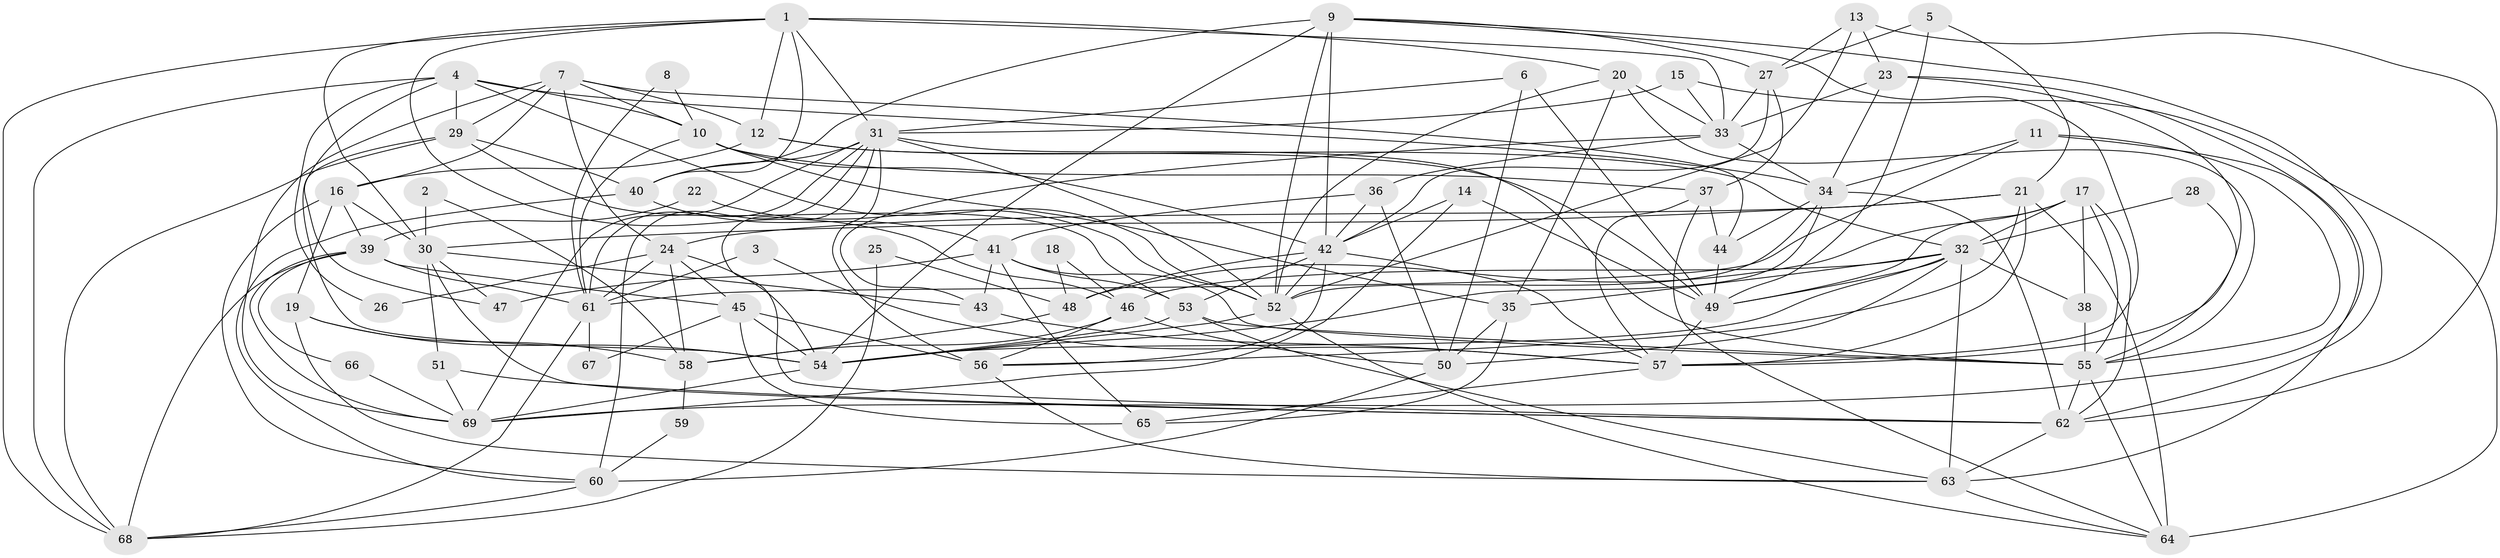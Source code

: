 // original degree distribution, {4: 0.32608695652173914, 6: 0.050724637681159424, 5: 0.18115942028985507, 3: 0.21014492753623187, 2: 0.15942028985507245, 7: 0.057971014492753624, 10: 0.007246376811594203, 8: 0.007246376811594203}
// Generated by graph-tools (version 1.1) at 2025/50/03/09/25 03:50:11]
// undirected, 69 vertices, 192 edges
graph export_dot {
graph [start="1"]
  node [color=gray90,style=filled];
  1;
  2;
  3;
  4;
  5;
  6;
  7;
  8;
  9;
  10;
  11;
  12;
  13;
  14;
  15;
  16;
  17;
  18;
  19;
  20;
  21;
  22;
  23;
  24;
  25;
  26;
  27;
  28;
  29;
  30;
  31;
  32;
  33;
  34;
  35;
  36;
  37;
  38;
  39;
  40;
  41;
  42;
  43;
  44;
  45;
  46;
  47;
  48;
  49;
  50;
  51;
  52;
  53;
  54;
  55;
  56;
  57;
  58;
  59;
  60;
  61;
  62;
  63;
  64;
  65;
  66;
  67;
  68;
  69;
  1 -- 12 [weight=1.0];
  1 -- 20 [weight=1.0];
  1 -- 30 [weight=1.0];
  1 -- 31 [weight=1.0];
  1 -- 33 [weight=1.0];
  1 -- 40 [weight=1.0];
  1 -- 46 [weight=1.0];
  1 -- 68 [weight=1.0];
  2 -- 30 [weight=1.0];
  2 -- 58 [weight=1.0];
  3 -- 57 [weight=1.0];
  3 -- 61 [weight=1.0];
  4 -- 10 [weight=1.0];
  4 -- 26 [weight=1.0];
  4 -- 29 [weight=1.0];
  4 -- 34 [weight=1.0];
  4 -- 47 [weight=1.0];
  4 -- 52 [weight=1.0];
  4 -- 68 [weight=1.0];
  5 -- 21 [weight=1.0];
  5 -- 27 [weight=1.0];
  5 -- 49 [weight=1.0];
  6 -- 31 [weight=1.0];
  6 -- 49 [weight=1.0];
  6 -- 50 [weight=1.0];
  7 -- 10 [weight=1.0];
  7 -- 12 [weight=1.0];
  7 -- 16 [weight=1.0];
  7 -- 24 [weight=1.0];
  7 -- 29 [weight=1.0];
  7 -- 44 [weight=1.0];
  7 -- 69 [weight=1.0];
  8 -- 10 [weight=1.0];
  8 -- 61 [weight=1.0];
  9 -- 27 [weight=1.0];
  9 -- 40 [weight=1.0];
  9 -- 42 [weight=1.0];
  9 -- 52 [weight=2.0];
  9 -- 54 [weight=1.0];
  9 -- 57 [weight=2.0];
  9 -- 62 [weight=1.0];
  10 -- 35 [weight=1.0];
  10 -- 37 [weight=1.0];
  10 -- 42 [weight=1.0];
  10 -- 61 [weight=1.0];
  11 -- 34 [weight=1.0];
  11 -- 55 [weight=1.0];
  11 -- 61 [weight=1.0];
  11 -- 63 [weight=1.0];
  12 -- 16 [weight=1.0];
  12 -- 32 [weight=1.0];
  12 -- 49 [weight=1.0];
  13 -- 23 [weight=1.0];
  13 -- 27 [weight=1.0];
  13 -- 52 [weight=1.0];
  13 -- 62 [weight=1.0];
  14 -- 42 [weight=1.0];
  14 -- 49 [weight=1.0];
  14 -- 69 [weight=2.0];
  15 -- 31 [weight=1.0];
  15 -- 33 [weight=1.0];
  15 -- 64 [weight=1.0];
  16 -- 19 [weight=1.0];
  16 -- 30 [weight=1.0];
  16 -- 39 [weight=1.0];
  16 -- 60 [weight=1.0];
  17 -- 32 [weight=1.0];
  17 -- 38 [weight=1.0];
  17 -- 48 [weight=1.0];
  17 -- 49 [weight=1.0];
  17 -- 55 [weight=1.0];
  17 -- 62 [weight=1.0];
  18 -- 46 [weight=1.0];
  18 -- 48 [weight=1.0];
  19 -- 54 [weight=1.0];
  19 -- 58 [weight=1.0];
  19 -- 63 [weight=1.0];
  20 -- 33 [weight=1.0];
  20 -- 35 [weight=1.0];
  20 -- 52 [weight=1.0];
  20 -- 55 [weight=1.0];
  21 -- 24 [weight=1.0];
  21 -- 30 [weight=1.0];
  21 -- 56 [weight=1.0];
  21 -- 57 [weight=1.0];
  21 -- 64 [weight=1.0];
  22 -- 39 [weight=1.0];
  22 -- 52 [weight=1.0];
  23 -- 33 [weight=1.0];
  23 -- 34 [weight=1.0];
  23 -- 57 [weight=1.0];
  23 -- 69 [weight=2.0];
  24 -- 26 [weight=1.0];
  24 -- 45 [weight=1.0];
  24 -- 54 [weight=1.0];
  24 -- 58 [weight=1.0];
  24 -- 61 [weight=1.0];
  25 -- 48 [weight=1.0];
  25 -- 68 [weight=1.0];
  27 -- 33 [weight=1.0];
  27 -- 37 [weight=1.0];
  27 -- 42 [weight=1.0];
  28 -- 32 [weight=1.0];
  28 -- 55 [weight=1.0];
  29 -- 40 [weight=1.0];
  29 -- 53 [weight=1.0];
  29 -- 54 [weight=1.0];
  29 -- 68 [weight=1.0];
  30 -- 43 [weight=1.0];
  30 -- 47 [weight=1.0];
  30 -- 51 [weight=1.0];
  30 -- 62 [weight=1.0];
  31 -- 40 [weight=1.0];
  31 -- 52 [weight=1.0];
  31 -- 55 [weight=1.0];
  31 -- 56 [weight=1.0];
  31 -- 60 [weight=1.0];
  31 -- 61 [weight=1.0];
  31 -- 62 [weight=1.0];
  31 -- 69 [weight=1.0];
  32 -- 35 [weight=1.0];
  32 -- 38 [weight=1.0];
  32 -- 46 [weight=1.0];
  32 -- 49 [weight=1.0];
  32 -- 50 [weight=1.0];
  32 -- 54 [weight=1.0];
  32 -- 63 [weight=1.0];
  33 -- 34 [weight=2.0];
  33 -- 36 [weight=1.0];
  33 -- 43 [weight=1.0];
  34 -- 44 [weight=1.0];
  34 -- 52 [weight=1.0];
  34 -- 54 [weight=1.0];
  34 -- 62 [weight=1.0];
  35 -- 50 [weight=1.0];
  35 -- 65 [weight=1.0];
  36 -- 41 [weight=1.0];
  36 -- 42 [weight=1.0];
  36 -- 50 [weight=1.0];
  37 -- 44 [weight=1.0];
  37 -- 57 [weight=1.0];
  37 -- 64 [weight=1.0];
  38 -- 55 [weight=1.0];
  39 -- 45 [weight=1.0];
  39 -- 61 [weight=1.0];
  39 -- 66 [weight=1.0];
  39 -- 68 [weight=1.0];
  39 -- 69 [weight=1.0];
  40 -- 41 [weight=1.0];
  40 -- 60 [weight=1.0];
  41 -- 43 [weight=1.0];
  41 -- 47 [weight=1.0];
  41 -- 53 [weight=1.0];
  41 -- 55 [weight=1.0];
  41 -- 65 [weight=1.0];
  42 -- 48 [weight=1.0];
  42 -- 52 [weight=1.0];
  42 -- 53 [weight=1.0];
  42 -- 56 [weight=1.0];
  42 -- 57 [weight=1.0];
  43 -- 57 [weight=1.0];
  44 -- 49 [weight=1.0];
  45 -- 54 [weight=1.0];
  45 -- 56 [weight=1.0];
  45 -- 65 [weight=1.0];
  45 -- 67 [weight=1.0];
  46 -- 50 [weight=1.0];
  46 -- 56 [weight=1.0];
  46 -- 58 [weight=1.0];
  48 -- 58 [weight=1.0];
  49 -- 57 [weight=1.0];
  50 -- 60 [weight=1.0];
  51 -- 62 [weight=1.0];
  51 -- 69 [weight=1.0];
  52 -- 54 [weight=1.0];
  52 -- 64 [weight=1.0];
  53 -- 54 [weight=1.0];
  53 -- 55 [weight=1.0];
  53 -- 63 [weight=1.0];
  54 -- 69 [weight=1.0];
  55 -- 62 [weight=2.0];
  55 -- 64 [weight=1.0];
  56 -- 63 [weight=1.0];
  57 -- 65 [weight=1.0];
  58 -- 59 [weight=1.0];
  59 -- 60 [weight=1.0];
  60 -- 68 [weight=1.0];
  61 -- 67 [weight=1.0];
  61 -- 68 [weight=1.0];
  62 -- 63 [weight=1.0];
  63 -- 64 [weight=1.0];
  66 -- 69 [weight=1.0];
}
